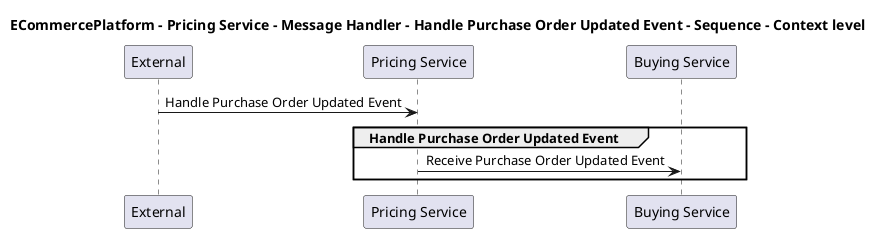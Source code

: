 @startuml

title ECommercePlatform - Pricing Service - Message Handler - Handle Purchase Order Updated Event - Sequence - Context level

participant "External" as C4InterFlow.SoftwareSystems.ExternalSystem
participant "Pricing Service" as ECommercePlatform.SoftwareSystems.PricingService
participant "Buying Service" as ECommercePlatform.SoftwareSystems.BuyingService

C4InterFlow.SoftwareSystems.ExternalSystem -> ECommercePlatform.SoftwareSystems.PricingService : Handle Purchase Order Updated Event
group Handle Purchase Order Updated Event
ECommercePlatform.SoftwareSystems.PricingService -> ECommercePlatform.SoftwareSystems.BuyingService : Receive Purchase Order Updated Event
end


@enduml

